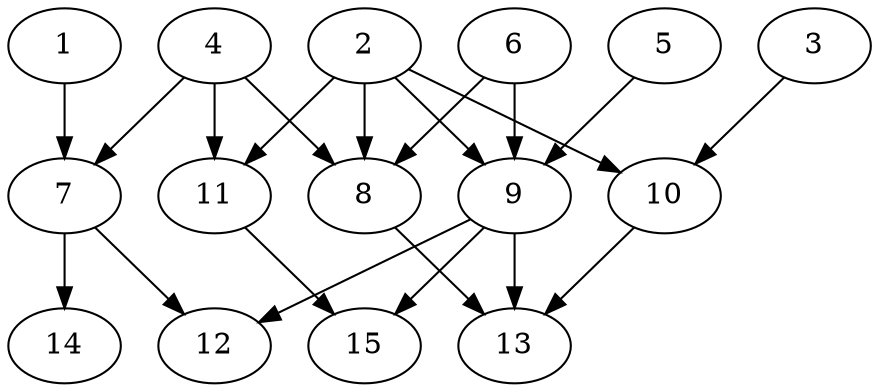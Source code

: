 // DAG automatically generated by daggen at Tue Aug  6 16:26:17 2019
// ./daggen --dot -n 15 --ccr 0.4 --fat 0.7 --regular 0.5 --density 0.5 --mindata 5242880 --maxdata 52428800 
digraph G {
  1 [size="55170560", alpha="0.01", expect_size="22068224"] 
  1 -> 7 [size ="22068224"]
  2 [size="35338240", alpha="0.15", expect_size="14135296"] 
  2 -> 8 [size ="14135296"]
  2 -> 9 [size ="14135296"]
  2 -> 10 [size ="14135296"]
  2 -> 11 [size ="14135296"]
  3 [size="91898880", alpha="0.18", expect_size="36759552"] 
  3 -> 10 [size ="36759552"]
  4 [size="114782720", alpha="0.10", expect_size="45913088"] 
  4 -> 7 [size ="45913088"]
  4 -> 8 [size ="45913088"]
  4 -> 11 [size ="45913088"]
  5 [size="66396160", alpha="0.13", expect_size="26558464"] 
  5 -> 9 [size ="26558464"]
  6 [size="55255040", alpha="0.13", expect_size="22102016"] 
  6 -> 8 [size ="22102016"]
  6 -> 9 [size ="22102016"]
  7 [size="41226240", alpha="0.06", expect_size="16490496"] 
  7 -> 12 [size ="16490496"]
  7 -> 14 [size ="16490496"]
  8 [size="24491520", alpha="0.20", expect_size="9796608"] 
  8 -> 13 [size ="9796608"]
  9 [size="102082560", alpha="0.15", expect_size="40833024"] 
  9 -> 12 [size ="40833024"]
  9 -> 13 [size ="40833024"]
  9 -> 15 [size ="40833024"]
  10 [size="24755200", alpha="0.02", expect_size="9902080"] 
  10 -> 13 [size ="9902080"]
  11 [size="17036800", alpha="0.07", expect_size="6814720"] 
  11 -> 15 [size ="6814720"]
  12 [size="25146880", alpha="0.04", expect_size="10058752"] 
  13 [size="115653120", alpha="0.15", expect_size="46261248"] 
  14 [size="102663680", alpha="0.03", expect_size="41065472"] 
  15 [size="42347520", alpha="0.18", expect_size="16939008"] 
}
